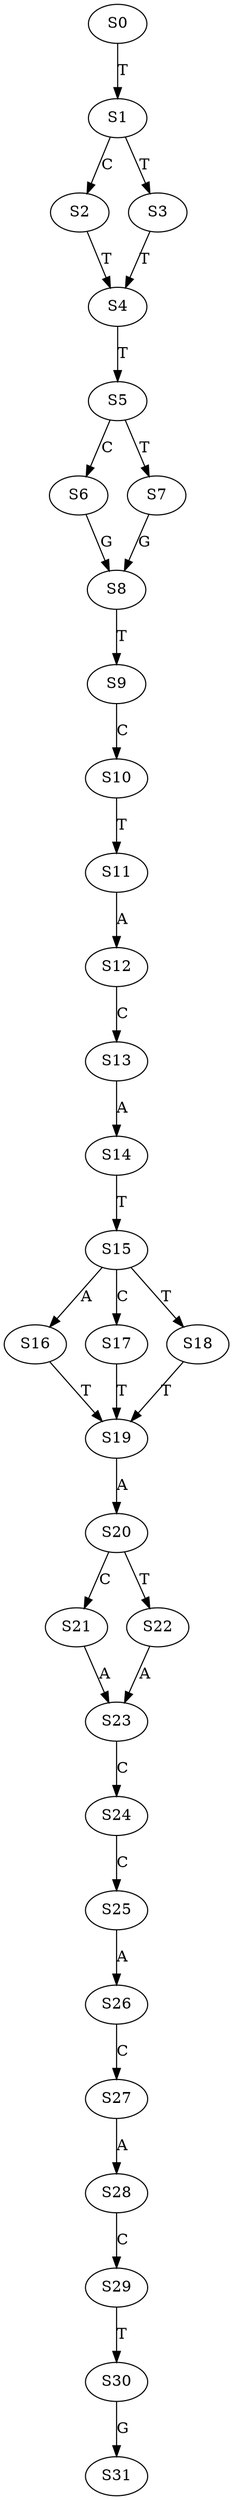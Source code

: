 strict digraph  {
	S0 -> S1 [ label = T ];
	S1 -> S2 [ label = C ];
	S1 -> S3 [ label = T ];
	S2 -> S4 [ label = T ];
	S3 -> S4 [ label = T ];
	S4 -> S5 [ label = T ];
	S5 -> S6 [ label = C ];
	S5 -> S7 [ label = T ];
	S6 -> S8 [ label = G ];
	S7 -> S8 [ label = G ];
	S8 -> S9 [ label = T ];
	S9 -> S10 [ label = C ];
	S10 -> S11 [ label = T ];
	S11 -> S12 [ label = A ];
	S12 -> S13 [ label = C ];
	S13 -> S14 [ label = A ];
	S14 -> S15 [ label = T ];
	S15 -> S16 [ label = A ];
	S15 -> S17 [ label = C ];
	S15 -> S18 [ label = T ];
	S16 -> S19 [ label = T ];
	S17 -> S19 [ label = T ];
	S18 -> S19 [ label = T ];
	S19 -> S20 [ label = A ];
	S20 -> S21 [ label = C ];
	S20 -> S22 [ label = T ];
	S21 -> S23 [ label = A ];
	S22 -> S23 [ label = A ];
	S23 -> S24 [ label = C ];
	S24 -> S25 [ label = C ];
	S25 -> S26 [ label = A ];
	S26 -> S27 [ label = C ];
	S27 -> S28 [ label = A ];
	S28 -> S29 [ label = C ];
	S29 -> S30 [ label = T ];
	S30 -> S31 [ label = G ];
}
